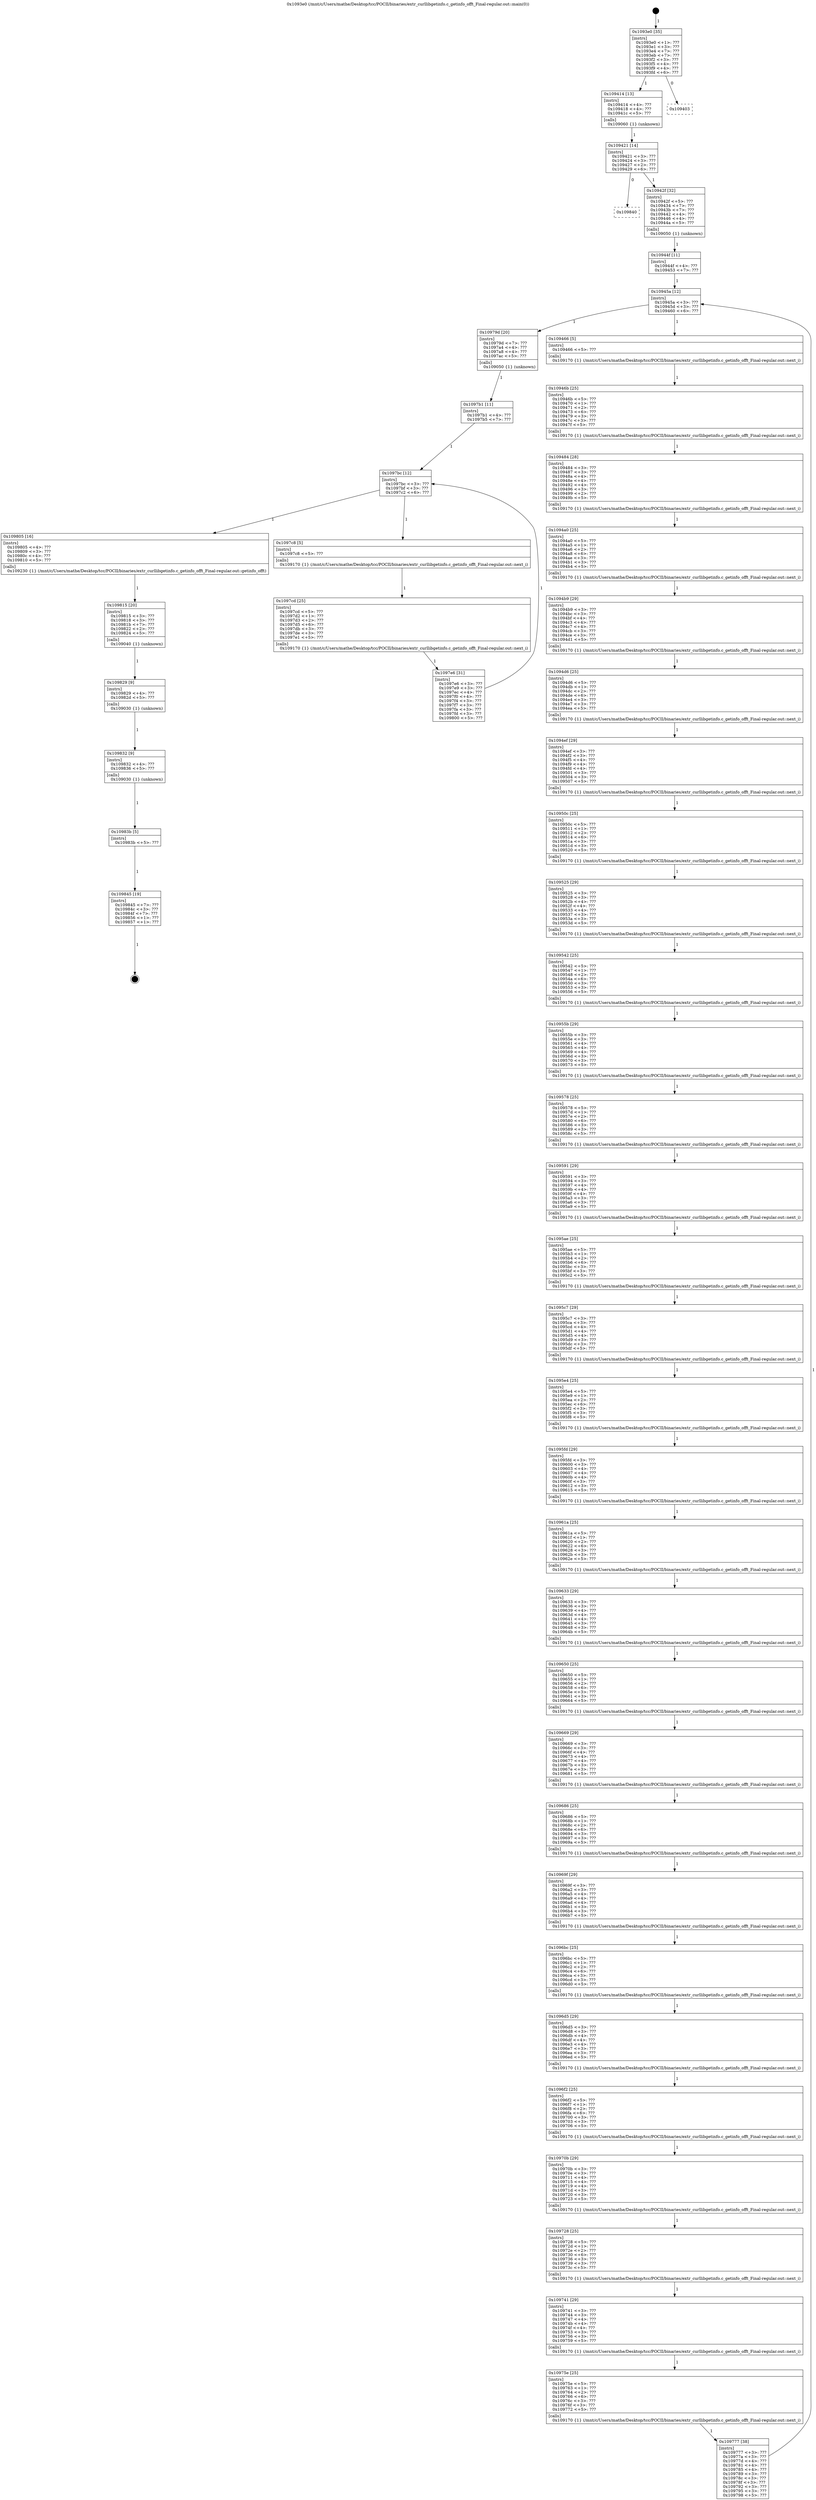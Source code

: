 digraph "0x1093e0" {
  label = "0x1093e0 (/mnt/c/Users/mathe/Desktop/tcc/POCII/binaries/extr_curllibgetinfo.c_getinfo_offt_Final-regular.out::main(0))"
  labelloc = "t"
  node[shape=record]

  Entry [label="",width=0.3,height=0.3,shape=circle,fillcolor=black,style=filled]
  "0x1093e0" [label="{
     0x1093e0 [35]\l
     | [instrs]\l
     &nbsp;&nbsp;0x1093e0 \<+1\>: ???\l
     &nbsp;&nbsp;0x1093e1 \<+3\>: ???\l
     &nbsp;&nbsp;0x1093e4 \<+7\>: ???\l
     &nbsp;&nbsp;0x1093eb \<+7\>: ???\l
     &nbsp;&nbsp;0x1093f2 \<+3\>: ???\l
     &nbsp;&nbsp;0x1093f5 \<+4\>: ???\l
     &nbsp;&nbsp;0x1093f9 \<+4\>: ???\l
     &nbsp;&nbsp;0x1093fd \<+6\>: ???\l
  }"]
  "0x109414" [label="{
     0x109414 [13]\l
     | [instrs]\l
     &nbsp;&nbsp;0x109414 \<+4\>: ???\l
     &nbsp;&nbsp;0x109418 \<+4\>: ???\l
     &nbsp;&nbsp;0x10941c \<+5\>: ???\l
     | [calls]\l
     &nbsp;&nbsp;0x109060 \{1\} (unknown)\l
  }"]
  "0x109403" [label="{
     0x109403\l
  }", style=dashed]
  "0x109421" [label="{
     0x109421 [14]\l
     | [instrs]\l
     &nbsp;&nbsp;0x109421 \<+3\>: ???\l
     &nbsp;&nbsp;0x109424 \<+3\>: ???\l
     &nbsp;&nbsp;0x109427 \<+2\>: ???\l
     &nbsp;&nbsp;0x109429 \<+6\>: ???\l
  }"]
  "0x109840" [label="{
     0x109840\l
  }", style=dashed]
  "0x10942f" [label="{
     0x10942f [32]\l
     | [instrs]\l
     &nbsp;&nbsp;0x10942f \<+5\>: ???\l
     &nbsp;&nbsp;0x109434 \<+7\>: ???\l
     &nbsp;&nbsp;0x10943b \<+7\>: ???\l
     &nbsp;&nbsp;0x109442 \<+4\>: ???\l
     &nbsp;&nbsp;0x109446 \<+4\>: ???\l
     &nbsp;&nbsp;0x10944a \<+5\>: ???\l
     | [calls]\l
     &nbsp;&nbsp;0x109050 \{1\} (unknown)\l
  }"]
  Exit [label="",width=0.3,height=0.3,shape=circle,fillcolor=black,style=filled,peripheries=2]
  "0x10945a" [label="{
     0x10945a [12]\l
     | [instrs]\l
     &nbsp;&nbsp;0x10945a \<+3\>: ???\l
     &nbsp;&nbsp;0x10945d \<+3\>: ???\l
     &nbsp;&nbsp;0x109460 \<+6\>: ???\l
  }"]
  "0x10979d" [label="{
     0x10979d [20]\l
     | [instrs]\l
     &nbsp;&nbsp;0x10979d \<+7\>: ???\l
     &nbsp;&nbsp;0x1097a4 \<+4\>: ???\l
     &nbsp;&nbsp;0x1097a8 \<+4\>: ???\l
     &nbsp;&nbsp;0x1097ac \<+5\>: ???\l
     | [calls]\l
     &nbsp;&nbsp;0x109050 \{1\} (unknown)\l
  }"]
  "0x109466" [label="{
     0x109466 [5]\l
     | [instrs]\l
     &nbsp;&nbsp;0x109466 \<+5\>: ???\l
     | [calls]\l
     &nbsp;&nbsp;0x109170 \{1\} (/mnt/c/Users/mathe/Desktop/tcc/POCII/binaries/extr_curllibgetinfo.c_getinfo_offt_Final-regular.out::next_i)\l
  }"]
  "0x10946b" [label="{
     0x10946b [25]\l
     | [instrs]\l
     &nbsp;&nbsp;0x10946b \<+5\>: ???\l
     &nbsp;&nbsp;0x109470 \<+1\>: ???\l
     &nbsp;&nbsp;0x109471 \<+2\>: ???\l
     &nbsp;&nbsp;0x109473 \<+6\>: ???\l
     &nbsp;&nbsp;0x109479 \<+3\>: ???\l
     &nbsp;&nbsp;0x10947c \<+3\>: ???\l
     &nbsp;&nbsp;0x10947f \<+5\>: ???\l
     | [calls]\l
     &nbsp;&nbsp;0x109170 \{1\} (/mnt/c/Users/mathe/Desktop/tcc/POCII/binaries/extr_curllibgetinfo.c_getinfo_offt_Final-regular.out::next_i)\l
  }"]
  "0x109484" [label="{
     0x109484 [28]\l
     | [instrs]\l
     &nbsp;&nbsp;0x109484 \<+3\>: ???\l
     &nbsp;&nbsp;0x109487 \<+3\>: ???\l
     &nbsp;&nbsp;0x10948a \<+4\>: ???\l
     &nbsp;&nbsp;0x10948e \<+4\>: ???\l
     &nbsp;&nbsp;0x109492 \<+4\>: ???\l
     &nbsp;&nbsp;0x109496 \<+3\>: ???\l
     &nbsp;&nbsp;0x109499 \<+2\>: ???\l
     &nbsp;&nbsp;0x10949b \<+5\>: ???\l
     | [calls]\l
     &nbsp;&nbsp;0x109170 \{1\} (/mnt/c/Users/mathe/Desktop/tcc/POCII/binaries/extr_curllibgetinfo.c_getinfo_offt_Final-regular.out::next_i)\l
  }"]
  "0x1094a0" [label="{
     0x1094a0 [25]\l
     | [instrs]\l
     &nbsp;&nbsp;0x1094a0 \<+5\>: ???\l
     &nbsp;&nbsp;0x1094a5 \<+1\>: ???\l
     &nbsp;&nbsp;0x1094a6 \<+2\>: ???\l
     &nbsp;&nbsp;0x1094a8 \<+6\>: ???\l
     &nbsp;&nbsp;0x1094ae \<+3\>: ???\l
     &nbsp;&nbsp;0x1094b1 \<+3\>: ???\l
     &nbsp;&nbsp;0x1094b4 \<+5\>: ???\l
     | [calls]\l
     &nbsp;&nbsp;0x109170 \{1\} (/mnt/c/Users/mathe/Desktop/tcc/POCII/binaries/extr_curllibgetinfo.c_getinfo_offt_Final-regular.out::next_i)\l
  }"]
  "0x1094b9" [label="{
     0x1094b9 [29]\l
     | [instrs]\l
     &nbsp;&nbsp;0x1094b9 \<+3\>: ???\l
     &nbsp;&nbsp;0x1094bc \<+3\>: ???\l
     &nbsp;&nbsp;0x1094bf \<+4\>: ???\l
     &nbsp;&nbsp;0x1094c3 \<+4\>: ???\l
     &nbsp;&nbsp;0x1094c7 \<+4\>: ???\l
     &nbsp;&nbsp;0x1094cb \<+3\>: ???\l
     &nbsp;&nbsp;0x1094ce \<+3\>: ???\l
     &nbsp;&nbsp;0x1094d1 \<+5\>: ???\l
     | [calls]\l
     &nbsp;&nbsp;0x109170 \{1\} (/mnt/c/Users/mathe/Desktop/tcc/POCII/binaries/extr_curllibgetinfo.c_getinfo_offt_Final-regular.out::next_i)\l
  }"]
  "0x1094d6" [label="{
     0x1094d6 [25]\l
     | [instrs]\l
     &nbsp;&nbsp;0x1094d6 \<+5\>: ???\l
     &nbsp;&nbsp;0x1094db \<+1\>: ???\l
     &nbsp;&nbsp;0x1094dc \<+2\>: ???\l
     &nbsp;&nbsp;0x1094de \<+6\>: ???\l
     &nbsp;&nbsp;0x1094e4 \<+3\>: ???\l
     &nbsp;&nbsp;0x1094e7 \<+3\>: ???\l
     &nbsp;&nbsp;0x1094ea \<+5\>: ???\l
     | [calls]\l
     &nbsp;&nbsp;0x109170 \{1\} (/mnt/c/Users/mathe/Desktop/tcc/POCII/binaries/extr_curllibgetinfo.c_getinfo_offt_Final-regular.out::next_i)\l
  }"]
  "0x1094ef" [label="{
     0x1094ef [29]\l
     | [instrs]\l
     &nbsp;&nbsp;0x1094ef \<+3\>: ???\l
     &nbsp;&nbsp;0x1094f2 \<+3\>: ???\l
     &nbsp;&nbsp;0x1094f5 \<+4\>: ???\l
     &nbsp;&nbsp;0x1094f9 \<+4\>: ???\l
     &nbsp;&nbsp;0x1094fd \<+4\>: ???\l
     &nbsp;&nbsp;0x109501 \<+3\>: ???\l
     &nbsp;&nbsp;0x109504 \<+3\>: ???\l
     &nbsp;&nbsp;0x109507 \<+5\>: ???\l
     | [calls]\l
     &nbsp;&nbsp;0x109170 \{1\} (/mnt/c/Users/mathe/Desktop/tcc/POCII/binaries/extr_curllibgetinfo.c_getinfo_offt_Final-regular.out::next_i)\l
  }"]
  "0x10950c" [label="{
     0x10950c [25]\l
     | [instrs]\l
     &nbsp;&nbsp;0x10950c \<+5\>: ???\l
     &nbsp;&nbsp;0x109511 \<+1\>: ???\l
     &nbsp;&nbsp;0x109512 \<+2\>: ???\l
     &nbsp;&nbsp;0x109514 \<+6\>: ???\l
     &nbsp;&nbsp;0x10951a \<+3\>: ???\l
     &nbsp;&nbsp;0x10951d \<+3\>: ???\l
     &nbsp;&nbsp;0x109520 \<+5\>: ???\l
     | [calls]\l
     &nbsp;&nbsp;0x109170 \{1\} (/mnt/c/Users/mathe/Desktop/tcc/POCII/binaries/extr_curllibgetinfo.c_getinfo_offt_Final-regular.out::next_i)\l
  }"]
  "0x109525" [label="{
     0x109525 [29]\l
     | [instrs]\l
     &nbsp;&nbsp;0x109525 \<+3\>: ???\l
     &nbsp;&nbsp;0x109528 \<+3\>: ???\l
     &nbsp;&nbsp;0x10952b \<+4\>: ???\l
     &nbsp;&nbsp;0x10952f \<+4\>: ???\l
     &nbsp;&nbsp;0x109533 \<+4\>: ???\l
     &nbsp;&nbsp;0x109537 \<+3\>: ???\l
     &nbsp;&nbsp;0x10953a \<+3\>: ???\l
     &nbsp;&nbsp;0x10953d \<+5\>: ???\l
     | [calls]\l
     &nbsp;&nbsp;0x109170 \{1\} (/mnt/c/Users/mathe/Desktop/tcc/POCII/binaries/extr_curllibgetinfo.c_getinfo_offt_Final-regular.out::next_i)\l
  }"]
  "0x109542" [label="{
     0x109542 [25]\l
     | [instrs]\l
     &nbsp;&nbsp;0x109542 \<+5\>: ???\l
     &nbsp;&nbsp;0x109547 \<+1\>: ???\l
     &nbsp;&nbsp;0x109548 \<+2\>: ???\l
     &nbsp;&nbsp;0x10954a \<+6\>: ???\l
     &nbsp;&nbsp;0x109550 \<+3\>: ???\l
     &nbsp;&nbsp;0x109553 \<+3\>: ???\l
     &nbsp;&nbsp;0x109556 \<+5\>: ???\l
     | [calls]\l
     &nbsp;&nbsp;0x109170 \{1\} (/mnt/c/Users/mathe/Desktop/tcc/POCII/binaries/extr_curllibgetinfo.c_getinfo_offt_Final-regular.out::next_i)\l
  }"]
  "0x10955b" [label="{
     0x10955b [29]\l
     | [instrs]\l
     &nbsp;&nbsp;0x10955b \<+3\>: ???\l
     &nbsp;&nbsp;0x10955e \<+3\>: ???\l
     &nbsp;&nbsp;0x109561 \<+4\>: ???\l
     &nbsp;&nbsp;0x109565 \<+4\>: ???\l
     &nbsp;&nbsp;0x109569 \<+4\>: ???\l
     &nbsp;&nbsp;0x10956d \<+3\>: ???\l
     &nbsp;&nbsp;0x109570 \<+3\>: ???\l
     &nbsp;&nbsp;0x109573 \<+5\>: ???\l
     | [calls]\l
     &nbsp;&nbsp;0x109170 \{1\} (/mnt/c/Users/mathe/Desktop/tcc/POCII/binaries/extr_curllibgetinfo.c_getinfo_offt_Final-regular.out::next_i)\l
  }"]
  "0x109578" [label="{
     0x109578 [25]\l
     | [instrs]\l
     &nbsp;&nbsp;0x109578 \<+5\>: ???\l
     &nbsp;&nbsp;0x10957d \<+1\>: ???\l
     &nbsp;&nbsp;0x10957e \<+2\>: ???\l
     &nbsp;&nbsp;0x109580 \<+6\>: ???\l
     &nbsp;&nbsp;0x109586 \<+3\>: ???\l
     &nbsp;&nbsp;0x109589 \<+3\>: ???\l
     &nbsp;&nbsp;0x10958c \<+5\>: ???\l
     | [calls]\l
     &nbsp;&nbsp;0x109170 \{1\} (/mnt/c/Users/mathe/Desktop/tcc/POCII/binaries/extr_curllibgetinfo.c_getinfo_offt_Final-regular.out::next_i)\l
  }"]
  "0x109591" [label="{
     0x109591 [29]\l
     | [instrs]\l
     &nbsp;&nbsp;0x109591 \<+3\>: ???\l
     &nbsp;&nbsp;0x109594 \<+3\>: ???\l
     &nbsp;&nbsp;0x109597 \<+4\>: ???\l
     &nbsp;&nbsp;0x10959b \<+4\>: ???\l
     &nbsp;&nbsp;0x10959f \<+4\>: ???\l
     &nbsp;&nbsp;0x1095a3 \<+3\>: ???\l
     &nbsp;&nbsp;0x1095a6 \<+3\>: ???\l
     &nbsp;&nbsp;0x1095a9 \<+5\>: ???\l
     | [calls]\l
     &nbsp;&nbsp;0x109170 \{1\} (/mnt/c/Users/mathe/Desktop/tcc/POCII/binaries/extr_curllibgetinfo.c_getinfo_offt_Final-regular.out::next_i)\l
  }"]
  "0x1095ae" [label="{
     0x1095ae [25]\l
     | [instrs]\l
     &nbsp;&nbsp;0x1095ae \<+5\>: ???\l
     &nbsp;&nbsp;0x1095b3 \<+1\>: ???\l
     &nbsp;&nbsp;0x1095b4 \<+2\>: ???\l
     &nbsp;&nbsp;0x1095b6 \<+6\>: ???\l
     &nbsp;&nbsp;0x1095bc \<+3\>: ???\l
     &nbsp;&nbsp;0x1095bf \<+3\>: ???\l
     &nbsp;&nbsp;0x1095c2 \<+5\>: ???\l
     | [calls]\l
     &nbsp;&nbsp;0x109170 \{1\} (/mnt/c/Users/mathe/Desktop/tcc/POCII/binaries/extr_curllibgetinfo.c_getinfo_offt_Final-regular.out::next_i)\l
  }"]
  "0x1095c7" [label="{
     0x1095c7 [29]\l
     | [instrs]\l
     &nbsp;&nbsp;0x1095c7 \<+3\>: ???\l
     &nbsp;&nbsp;0x1095ca \<+3\>: ???\l
     &nbsp;&nbsp;0x1095cd \<+4\>: ???\l
     &nbsp;&nbsp;0x1095d1 \<+4\>: ???\l
     &nbsp;&nbsp;0x1095d5 \<+4\>: ???\l
     &nbsp;&nbsp;0x1095d9 \<+3\>: ???\l
     &nbsp;&nbsp;0x1095dc \<+3\>: ???\l
     &nbsp;&nbsp;0x1095df \<+5\>: ???\l
     | [calls]\l
     &nbsp;&nbsp;0x109170 \{1\} (/mnt/c/Users/mathe/Desktop/tcc/POCII/binaries/extr_curllibgetinfo.c_getinfo_offt_Final-regular.out::next_i)\l
  }"]
  "0x1095e4" [label="{
     0x1095e4 [25]\l
     | [instrs]\l
     &nbsp;&nbsp;0x1095e4 \<+5\>: ???\l
     &nbsp;&nbsp;0x1095e9 \<+1\>: ???\l
     &nbsp;&nbsp;0x1095ea \<+2\>: ???\l
     &nbsp;&nbsp;0x1095ec \<+6\>: ???\l
     &nbsp;&nbsp;0x1095f2 \<+3\>: ???\l
     &nbsp;&nbsp;0x1095f5 \<+3\>: ???\l
     &nbsp;&nbsp;0x1095f8 \<+5\>: ???\l
     | [calls]\l
     &nbsp;&nbsp;0x109170 \{1\} (/mnt/c/Users/mathe/Desktop/tcc/POCII/binaries/extr_curllibgetinfo.c_getinfo_offt_Final-regular.out::next_i)\l
  }"]
  "0x1095fd" [label="{
     0x1095fd [29]\l
     | [instrs]\l
     &nbsp;&nbsp;0x1095fd \<+3\>: ???\l
     &nbsp;&nbsp;0x109600 \<+3\>: ???\l
     &nbsp;&nbsp;0x109603 \<+4\>: ???\l
     &nbsp;&nbsp;0x109607 \<+4\>: ???\l
     &nbsp;&nbsp;0x10960b \<+4\>: ???\l
     &nbsp;&nbsp;0x10960f \<+3\>: ???\l
     &nbsp;&nbsp;0x109612 \<+3\>: ???\l
     &nbsp;&nbsp;0x109615 \<+5\>: ???\l
     | [calls]\l
     &nbsp;&nbsp;0x109170 \{1\} (/mnt/c/Users/mathe/Desktop/tcc/POCII/binaries/extr_curllibgetinfo.c_getinfo_offt_Final-regular.out::next_i)\l
  }"]
  "0x10961a" [label="{
     0x10961a [25]\l
     | [instrs]\l
     &nbsp;&nbsp;0x10961a \<+5\>: ???\l
     &nbsp;&nbsp;0x10961f \<+1\>: ???\l
     &nbsp;&nbsp;0x109620 \<+2\>: ???\l
     &nbsp;&nbsp;0x109622 \<+6\>: ???\l
     &nbsp;&nbsp;0x109628 \<+3\>: ???\l
     &nbsp;&nbsp;0x10962b \<+3\>: ???\l
     &nbsp;&nbsp;0x10962e \<+5\>: ???\l
     | [calls]\l
     &nbsp;&nbsp;0x109170 \{1\} (/mnt/c/Users/mathe/Desktop/tcc/POCII/binaries/extr_curllibgetinfo.c_getinfo_offt_Final-regular.out::next_i)\l
  }"]
  "0x109633" [label="{
     0x109633 [29]\l
     | [instrs]\l
     &nbsp;&nbsp;0x109633 \<+3\>: ???\l
     &nbsp;&nbsp;0x109636 \<+3\>: ???\l
     &nbsp;&nbsp;0x109639 \<+4\>: ???\l
     &nbsp;&nbsp;0x10963d \<+4\>: ???\l
     &nbsp;&nbsp;0x109641 \<+4\>: ???\l
     &nbsp;&nbsp;0x109645 \<+3\>: ???\l
     &nbsp;&nbsp;0x109648 \<+3\>: ???\l
     &nbsp;&nbsp;0x10964b \<+5\>: ???\l
     | [calls]\l
     &nbsp;&nbsp;0x109170 \{1\} (/mnt/c/Users/mathe/Desktop/tcc/POCII/binaries/extr_curllibgetinfo.c_getinfo_offt_Final-regular.out::next_i)\l
  }"]
  "0x109650" [label="{
     0x109650 [25]\l
     | [instrs]\l
     &nbsp;&nbsp;0x109650 \<+5\>: ???\l
     &nbsp;&nbsp;0x109655 \<+1\>: ???\l
     &nbsp;&nbsp;0x109656 \<+2\>: ???\l
     &nbsp;&nbsp;0x109658 \<+6\>: ???\l
     &nbsp;&nbsp;0x10965e \<+3\>: ???\l
     &nbsp;&nbsp;0x109661 \<+3\>: ???\l
     &nbsp;&nbsp;0x109664 \<+5\>: ???\l
     | [calls]\l
     &nbsp;&nbsp;0x109170 \{1\} (/mnt/c/Users/mathe/Desktop/tcc/POCII/binaries/extr_curllibgetinfo.c_getinfo_offt_Final-regular.out::next_i)\l
  }"]
  "0x109669" [label="{
     0x109669 [29]\l
     | [instrs]\l
     &nbsp;&nbsp;0x109669 \<+3\>: ???\l
     &nbsp;&nbsp;0x10966c \<+3\>: ???\l
     &nbsp;&nbsp;0x10966f \<+4\>: ???\l
     &nbsp;&nbsp;0x109673 \<+4\>: ???\l
     &nbsp;&nbsp;0x109677 \<+4\>: ???\l
     &nbsp;&nbsp;0x10967b \<+3\>: ???\l
     &nbsp;&nbsp;0x10967e \<+3\>: ???\l
     &nbsp;&nbsp;0x109681 \<+5\>: ???\l
     | [calls]\l
     &nbsp;&nbsp;0x109170 \{1\} (/mnt/c/Users/mathe/Desktop/tcc/POCII/binaries/extr_curllibgetinfo.c_getinfo_offt_Final-regular.out::next_i)\l
  }"]
  "0x109686" [label="{
     0x109686 [25]\l
     | [instrs]\l
     &nbsp;&nbsp;0x109686 \<+5\>: ???\l
     &nbsp;&nbsp;0x10968b \<+1\>: ???\l
     &nbsp;&nbsp;0x10968c \<+2\>: ???\l
     &nbsp;&nbsp;0x10968e \<+6\>: ???\l
     &nbsp;&nbsp;0x109694 \<+3\>: ???\l
     &nbsp;&nbsp;0x109697 \<+3\>: ???\l
     &nbsp;&nbsp;0x10969a \<+5\>: ???\l
     | [calls]\l
     &nbsp;&nbsp;0x109170 \{1\} (/mnt/c/Users/mathe/Desktop/tcc/POCII/binaries/extr_curllibgetinfo.c_getinfo_offt_Final-regular.out::next_i)\l
  }"]
  "0x10969f" [label="{
     0x10969f [29]\l
     | [instrs]\l
     &nbsp;&nbsp;0x10969f \<+3\>: ???\l
     &nbsp;&nbsp;0x1096a2 \<+3\>: ???\l
     &nbsp;&nbsp;0x1096a5 \<+4\>: ???\l
     &nbsp;&nbsp;0x1096a9 \<+4\>: ???\l
     &nbsp;&nbsp;0x1096ad \<+4\>: ???\l
     &nbsp;&nbsp;0x1096b1 \<+3\>: ???\l
     &nbsp;&nbsp;0x1096b4 \<+3\>: ???\l
     &nbsp;&nbsp;0x1096b7 \<+5\>: ???\l
     | [calls]\l
     &nbsp;&nbsp;0x109170 \{1\} (/mnt/c/Users/mathe/Desktop/tcc/POCII/binaries/extr_curllibgetinfo.c_getinfo_offt_Final-regular.out::next_i)\l
  }"]
  "0x1096bc" [label="{
     0x1096bc [25]\l
     | [instrs]\l
     &nbsp;&nbsp;0x1096bc \<+5\>: ???\l
     &nbsp;&nbsp;0x1096c1 \<+1\>: ???\l
     &nbsp;&nbsp;0x1096c2 \<+2\>: ???\l
     &nbsp;&nbsp;0x1096c4 \<+6\>: ???\l
     &nbsp;&nbsp;0x1096ca \<+3\>: ???\l
     &nbsp;&nbsp;0x1096cd \<+3\>: ???\l
     &nbsp;&nbsp;0x1096d0 \<+5\>: ???\l
     | [calls]\l
     &nbsp;&nbsp;0x109170 \{1\} (/mnt/c/Users/mathe/Desktop/tcc/POCII/binaries/extr_curllibgetinfo.c_getinfo_offt_Final-regular.out::next_i)\l
  }"]
  "0x1096d5" [label="{
     0x1096d5 [29]\l
     | [instrs]\l
     &nbsp;&nbsp;0x1096d5 \<+3\>: ???\l
     &nbsp;&nbsp;0x1096d8 \<+3\>: ???\l
     &nbsp;&nbsp;0x1096db \<+4\>: ???\l
     &nbsp;&nbsp;0x1096df \<+4\>: ???\l
     &nbsp;&nbsp;0x1096e3 \<+4\>: ???\l
     &nbsp;&nbsp;0x1096e7 \<+3\>: ???\l
     &nbsp;&nbsp;0x1096ea \<+3\>: ???\l
     &nbsp;&nbsp;0x1096ed \<+5\>: ???\l
     | [calls]\l
     &nbsp;&nbsp;0x109170 \{1\} (/mnt/c/Users/mathe/Desktop/tcc/POCII/binaries/extr_curllibgetinfo.c_getinfo_offt_Final-regular.out::next_i)\l
  }"]
  "0x1096f2" [label="{
     0x1096f2 [25]\l
     | [instrs]\l
     &nbsp;&nbsp;0x1096f2 \<+5\>: ???\l
     &nbsp;&nbsp;0x1096f7 \<+1\>: ???\l
     &nbsp;&nbsp;0x1096f8 \<+2\>: ???\l
     &nbsp;&nbsp;0x1096fa \<+6\>: ???\l
     &nbsp;&nbsp;0x109700 \<+3\>: ???\l
     &nbsp;&nbsp;0x109703 \<+3\>: ???\l
     &nbsp;&nbsp;0x109706 \<+5\>: ???\l
     | [calls]\l
     &nbsp;&nbsp;0x109170 \{1\} (/mnt/c/Users/mathe/Desktop/tcc/POCII/binaries/extr_curllibgetinfo.c_getinfo_offt_Final-regular.out::next_i)\l
  }"]
  "0x10970b" [label="{
     0x10970b [29]\l
     | [instrs]\l
     &nbsp;&nbsp;0x10970b \<+3\>: ???\l
     &nbsp;&nbsp;0x10970e \<+3\>: ???\l
     &nbsp;&nbsp;0x109711 \<+4\>: ???\l
     &nbsp;&nbsp;0x109715 \<+4\>: ???\l
     &nbsp;&nbsp;0x109719 \<+4\>: ???\l
     &nbsp;&nbsp;0x10971d \<+3\>: ???\l
     &nbsp;&nbsp;0x109720 \<+3\>: ???\l
     &nbsp;&nbsp;0x109723 \<+5\>: ???\l
     | [calls]\l
     &nbsp;&nbsp;0x109170 \{1\} (/mnt/c/Users/mathe/Desktop/tcc/POCII/binaries/extr_curllibgetinfo.c_getinfo_offt_Final-regular.out::next_i)\l
  }"]
  "0x109728" [label="{
     0x109728 [25]\l
     | [instrs]\l
     &nbsp;&nbsp;0x109728 \<+5\>: ???\l
     &nbsp;&nbsp;0x10972d \<+1\>: ???\l
     &nbsp;&nbsp;0x10972e \<+2\>: ???\l
     &nbsp;&nbsp;0x109730 \<+6\>: ???\l
     &nbsp;&nbsp;0x109736 \<+3\>: ???\l
     &nbsp;&nbsp;0x109739 \<+3\>: ???\l
     &nbsp;&nbsp;0x10973c \<+5\>: ???\l
     | [calls]\l
     &nbsp;&nbsp;0x109170 \{1\} (/mnt/c/Users/mathe/Desktop/tcc/POCII/binaries/extr_curllibgetinfo.c_getinfo_offt_Final-regular.out::next_i)\l
  }"]
  "0x109741" [label="{
     0x109741 [29]\l
     | [instrs]\l
     &nbsp;&nbsp;0x109741 \<+3\>: ???\l
     &nbsp;&nbsp;0x109744 \<+3\>: ???\l
     &nbsp;&nbsp;0x109747 \<+4\>: ???\l
     &nbsp;&nbsp;0x10974b \<+4\>: ???\l
     &nbsp;&nbsp;0x10974f \<+4\>: ???\l
     &nbsp;&nbsp;0x109753 \<+3\>: ???\l
     &nbsp;&nbsp;0x109756 \<+3\>: ???\l
     &nbsp;&nbsp;0x109759 \<+5\>: ???\l
     | [calls]\l
     &nbsp;&nbsp;0x109170 \{1\} (/mnt/c/Users/mathe/Desktop/tcc/POCII/binaries/extr_curllibgetinfo.c_getinfo_offt_Final-regular.out::next_i)\l
  }"]
  "0x10975e" [label="{
     0x10975e [25]\l
     | [instrs]\l
     &nbsp;&nbsp;0x10975e \<+5\>: ???\l
     &nbsp;&nbsp;0x109763 \<+1\>: ???\l
     &nbsp;&nbsp;0x109764 \<+2\>: ???\l
     &nbsp;&nbsp;0x109766 \<+6\>: ???\l
     &nbsp;&nbsp;0x10976c \<+3\>: ???\l
     &nbsp;&nbsp;0x10976f \<+3\>: ???\l
     &nbsp;&nbsp;0x109772 \<+5\>: ???\l
     | [calls]\l
     &nbsp;&nbsp;0x109170 \{1\} (/mnt/c/Users/mathe/Desktop/tcc/POCII/binaries/extr_curllibgetinfo.c_getinfo_offt_Final-regular.out::next_i)\l
  }"]
  "0x109777" [label="{
     0x109777 [38]\l
     | [instrs]\l
     &nbsp;&nbsp;0x109777 \<+3\>: ???\l
     &nbsp;&nbsp;0x10977a \<+3\>: ???\l
     &nbsp;&nbsp;0x10977d \<+4\>: ???\l
     &nbsp;&nbsp;0x109781 \<+4\>: ???\l
     &nbsp;&nbsp;0x109785 \<+4\>: ???\l
     &nbsp;&nbsp;0x109789 \<+3\>: ???\l
     &nbsp;&nbsp;0x10978c \<+3\>: ???\l
     &nbsp;&nbsp;0x10978f \<+3\>: ???\l
     &nbsp;&nbsp;0x109792 \<+3\>: ???\l
     &nbsp;&nbsp;0x109795 \<+3\>: ???\l
     &nbsp;&nbsp;0x109798 \<+5\>: ???\l
  }"]
  "0x10944f" [label="{
     0x10944f [11]\l
     | [instrs]\l
     &nbsp;&nbsp;0x10944f \<+4\>: ???\l
     &nbsp;&nbsp;0x109453 \<+7\>: ???\l
  }"]
  "0x1097bc" [label="{
     0x1097bc [12]\l
     | [instrs]\l
     &nbsp;&nbsp;0x1097bc \<+3\>: ???\l
     &nbsp;&nbsp;0x1097bf \<+3\>: ???\l
     &nbsp;&nbsp;0x1097c2 \<+6\>: ???\l
  }"]
  "0x109805" [label="{
     0x109805 [16]\l
     | [instrs]\l
     &nbsp;&nbsp;0x109805 \<+4\>: ???\l
     &nbsp;&nbsp;0x109809 \<+3\>: ???\l
     &nbsp;&nbsp;0x10980c \<+4\>: ???\l
     &nbsp;&nbsp;0x109810 \<+5\>: ???\l
     | [calls]\l
     &nbsp;&nbsp;0x109230 \{1\} (/mnt/c/Users/mathe/Desktop/tcc/POCII/binaries/extr_curllibgetinfo.c_getinfo_offt_Final-regular.out::getinfo_offt)\l
  }"]
  "0x1097c8" [label="{
     0x1097c8 [5]\l
     | [instrs]\l
     &nbsp;&nbsp;0x1097c8 \<+5\>: ???\l
     | [calls]\l
     &nbsp;&nbsp;0x109170 \{1\} (/mnt/c/Users/mathe/Desktop/tcc/POCII/binaries/extr_curllibgetinfo.c_getinfo_offt_Final-regular.out::next_i)\l
  }"]
  "0x1097cd" [label="{
     0x1097cd [25]\l
     | [instrs]\l
     &nbsp;&nbsp;0x1097cd \<+5\>: ???\l
     &nbsp;&nbsp;0x1097d2 \<+1\>: ???\l
     &nbsp;&nbsp;0x1097d3 \<+2\>: ???\l
     &nbsp;&nbsp;0x1097d5 \<+6\>: ???\l
     &nbsp;&nbsp;0x1097db \<+3\>: ???\l
     &nbsp;&nbsp;0x1097de \<+3\>: ???\l
     &nbsp;&nbsp;0x1097e1 \<+5\>: ???\l
     | [calls]\l
     &nbsp;&nbsp;0x109170 \{1\} (/mnt/c/Users/mathe/Desktop/tcc/POCII/binaries/extr_curllibgetinfo.c_getinfo_offt_Final-regular.out::next_i)\l
  }"]
  "0x1097e6" [label="{
     0x1097e6 [31]\l
     | [instrs]\l
     &nbsp;&nbsp;0x1097e6 \<+3\>: ???\l
     &nbsp;&nbsp;0x1097e9 \<+3\>: ???\l
     &nbsp;&nbsp;0x1097ec \<+4\>: ???\l
     &nbsp;&nbsp;0x1097f0 \<+4\>: ???\l
     &nbsp;&nbsp;0x1097f4 \<+3\>: ???\l
     &nbsp;&nbsp;0x1097f7 \<+3\>: ???\l
     &nbsp;&nbsp;0x1097fa \<+3\>: ???\l
     &nbsp;&nbsp;0x1097fd \<+3\>: ???\l
     &nbsp;&nbsp;0x109800 \<+5\>: ???\l
  }"]
  "0x1097b1" [label="{
     0x1097b1 [11]\l
     | [instrs]\l
     &nbsp;&nbsp;0x1097b1 \<+4\>: ???\l
     &nbsp;&nbsp;0x1097b5 \<+7\>: ???\l
  }"]
  "0x109815" [label="{
     0x109815 [20]\l
     | [instrs]\l
     &nbsp;&nbsp;0x109815 \<+3\>: ???\l
     &nbsp;&nbsp;0x109818 \<+3\>: ???\l
     &nbsp;&nbsp;0x10981b \<+7\>: ???\l
     &nbsp;&nbsp;0x109822 \<+2\>: ???\l
     &nbsp;&nbsp;0x109824 \<+5\>: ???\l
     | [calls]\l
     &nbsp;&nbsp;0x109040 \{1\} (unknown)\l
  }"]
  "0x109829" [label="{
     0x109829 [9]\l
     | [instrs]\l
     &nbsp;&nbsp;0x109829 \<+4\>: ???\l
     &nbsp;&nbsp;0x10982d \<+5\>: ???\l
     | [calls]\l
     &nbsp;&nbsp;0x109030 \{1\} (unknown)\l
  }"]
  "0x109832" [label="{
     0x109832 [9]\l
     | [instrs]\l
     &nbsp;&nbsp;0x109832 \<+4\>: ???\l
     &nbsp;&nbsp;0x109836 \<+5\>: ???\l
     | [calls]\l
     &nbsp;&nbsp;0x109030 \{1\} (unknown)\l
  }"]
  "0x10983b" [label="{
     0x10983b [5]\l
     | [instrs]\l
     &nbsp;&nbsp;0x10983b \<+5\>: ???\l
  }"]
  "0x109845" [label="{
     0x109845 [19]\l
     | [instrs]\l
     &nbsp;&nbsp;0x109845 \<+7\>: ???\l
     &nbsp;&nbsp;0x10984c \<+3\>: ???\l
     &nbsp;&nbsp;0x10984f \<+7\>: ???\l
     &nbsp;&nbsp;0x109856 \<+1\>: ???\l
     &nbsp;&nbsp;0x109857 \<+1\>: ???\l
  }"]
  Entry -> "0x1093e0" [label=" 1"]
  "0x1093e0" -> "0x109414" [label=" 1"]
  "0x1093e0" -> "0x109403" [label=" 0"]
  "0x109414" -> "0x109421" [label=" 1"]
  "0x109421" -> "0x109840" [label=" 0"]
  "0x109421" -> "0x10942f" [label=" 1"]
  "0x109845" -> Exit [label=" 1"]
  "0x10942f" -> "0x10944f" [label=" 1"]
  "0x10945a" -> "0x10979d" [label=" 1"]
  "0x10945a" -> "0x109466" [label=" 1"]
  "0x109466" -> "0x10946b" [label=" 1"]
  "0x10946b" -> "0x109484" [label=" 1"]
  "0x109484" -> "0x1094a0" [label=" 1"]
  "0x1094a0" -> "0x1094b9" [label=" 1"]
  "0x1094b9" -> "0x1094d6" [label=" 1"]
  "0x1094d6" -> "0x1094ef" [label=" 1"]
  "0x1094ef" -> "0x10950c" [label=" 1"]
  "0x10950c" -> "0x109525" [label=" 1"]
  "0x109525" -> "0x109542" [label=" 1"]
  "0x109542" -> "0x10955b" [label=" 1"]
  "0x10955b" -> "0x109578" [label=" 1"]
  "0x109578" -> "0x109591" [label=" 1"]
  "0x109591" -> "0x1095ae" [label=" 1"]
  "0x1095ae" -> "0x1095c7" [label=" 1"]
  "0x1095c7" -> "0x1095e4" [label=" 1"]
  "0x1095e4" -> "0x1095fd" [label=" 1"]
  "0x1095fd" -> "0x10961a" [label=" 1"]
  "0x10961a" -> "0x109633" [label=" 1"]
  "0x109633" -> "0x109650" [label=" 1"]
  "0x109650" -> "0x109669" [label=" 1"]
  "0x109669" -> "0x109686" [label=" 1"]
  "0x109686" -> "0x10969f" [label=" 1"]
  "0x10969f" -> "0x1096bc" [label=" 1"]
  "0x1096bc" -> "0x1096d5" [label=" 1"]
  "0x1096d5" -> "0x1096f2" [label=" 1"]
  "0x1096f2" -> "0x10970b" [label=" 1"]
  "0x10970b" -> "0x109728" [label=" 1"]
  "0x109728" -> "0x109741" [label=" 1"]
  "0x109741" -> "0x10975e" [label=" 1"]
  "0x10975e" -> "0x109777" [label=" 1"]
  "0x10944f" -> "0x10945a" [label=" 1"]
  "0x109777" -> "0x10945a" [label=" 1"]
  "0x10979d" -> "0x1097b1" [label=" 1"]
  "0x1097bc" -> "0x109805" [label=" 1"]
  "0x1097bc" -> "0x1097c8" [label=" 1"]
  "0x1097c8" -> "0x1097cd" [label=" 1"]
  "0x1097cd" -> "0x1097e6" [label=" 1"]
  "0x1097b1" -> "0x1097bc" [label=" 1"]
  "0x1097e6" -> "0x1097bc" [label=" 1"]
  "0x109805" -> "0x109815" [label=" 1"]
  "0x109815" -> "0x109829" [label=" 1"]
  "0x109829" -> "0x109832" [label=" 1"]
  "0x109832" -> "0x10983b" [label=" 1"]
  "0x10983b" -> "0x109845" [label=" 1"]
}

